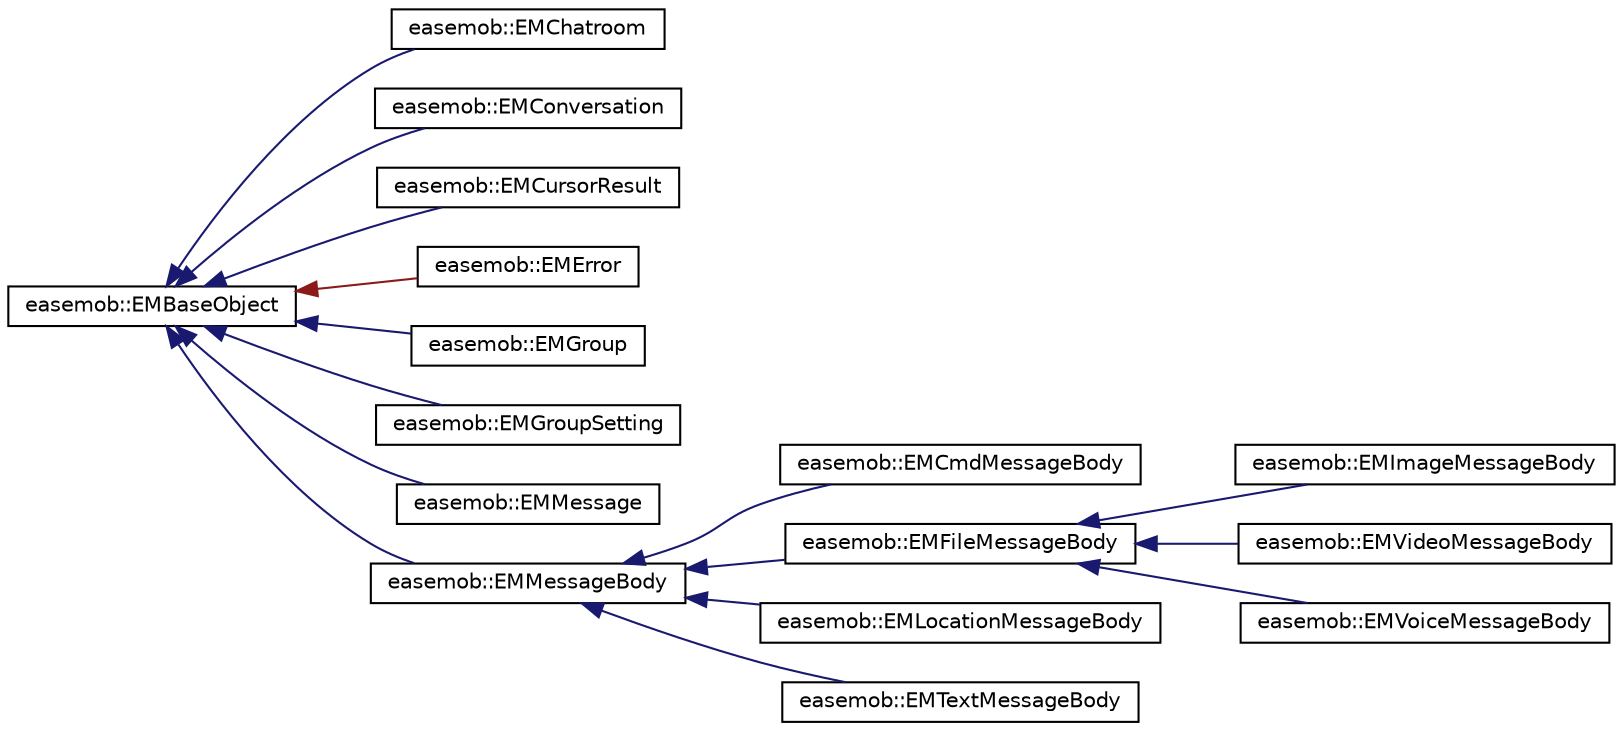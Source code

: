 digraph "Graphical Class Hierarchy"
{
  edge [fontname="Helvetica",fontsize="10",labelfontname="Helvetica",labelfontsize="10"];
  node [fontname="Helvetica",fontsize="10",shape=record];
  rankdir="LR";
  Node1 [label="easemob::EMBaseObject",height=0.2,width=0.4,color="black", fillcolor="white", style="filled",URL="$classeasemob_1_1EMBaseObject.html"];
  Node1 -> Node2 [dir="back",color="midnightblue",fontsize="10",style="solid",fontname="Helvetica"];
  Node2 [label="easemob::EMChatroom",height=0.2,width=0.4,color="black", fillcolor="white", style="filled",URL="$classeasemob_1_1EMChatroom.html"];
  Node1 -> Node3 [dir="back",color="midnightblue",fontsize="10",style="solid",fontname="Helvetica"];
  Node3 [label="easemob::EMConversation",height=0.2,width=0.4,color="black", fillcolor="white", style="filled",URL="$classeasemob_1_1EMConversation.html"];
  Node1 -> Node4 [dir="back",color="midnightblue",fontsize="10",style="solid",fontname="Helvetica"];
  Node4 [label="easemob::EMCursorResult",height=0.2,width=0.4,color="black", fillcolor="white", style="filled",URL="$classeasemob_1_1EMCursorResult.html"];
  Node1 -> Node5 [dir="back",color="firebrick4",fontsize="10",style="solid",fontname="Helvetica"];
  Node5 [label="easemob::EMError",height=0.2,width=0.4,color="black", fillcolor="white", style="filled",URL="$classeasemob_1_1EMError.html"];
  Node1 -> Node6 [dir="back",color="midnightblue",fontsize="10",style="solid",fontname="Helvetica"];
  Node6 [label="easemob::EMGroup",height=0.2,width=0.4,color="black", fillcolor="white", style="filled",URL="$classeasemob_1_1EMGroup.html"];
  Node1 -> Node7 [dir="back",color="midnightblue",fontsize="10",style="solid",fontname="Helvetica"];
  Node7 [label="easemob::EMGroupSetting",height=0.2,width=0.4,color="black", fillcolor="white", style="filled",URL="$classeasemob_1_1EMGroupSetting.html"];
  Node1 -> Node8 [dir="back",color="midnightblue",fontsize="10",style="solid",fontname="Helvetica"];
  Node8 [label="easemob::EMMessage",height=0.2,width=0.4,color="black", fillcolor="white", style="filled",URL="$classeasemob_1_1EMMessage.html"];
  Node1 -> Node9 [dir="back",color="midnightblue",fontsize="10",style="solid",fontname="Helvetica"];
  Node9 [label="easemob::EMMessageBody",height=0.2,width=0.4,color="black", fillcolor="white", style="filled",URL="$classeasemob_1_1EMMessageBody.html"];
  Node9 -> Node10 [dir="back",color="midnightblue",fontsize="10",style="solid",fontname="Helvetica"];
  Node10 [label="easemob::EMCmdMessageBody",height=0.2,width=0.4,color="black", fillcolor="white", style="filled",URL="$classeasemob_1_1EMCmdMessageBody.html"];
  Node9 -> Node11 [dir="back",color="midnightblue",fontsize="10",style="solid",fontname="Helvetica"];
  Node11 [label="easemob::EMFileMessageBody",height=0.2,width=0.4,color="black", fillcolor="white", style="filled",URL="$classeasemob_1_1EMFileMessageBody.html"];
  Node11 -> Node12 [dir="back",color="midnightblue",fontsize="10",style="solid",fontname="Helvetica"];
  Node12 [label="easemob::EMImageMessageBody",height=0.2,width=0.4,color="black", fillcolor="white", style="filled",URL="$classeasemob_1_1EMImageMessageBody.html"];
  Node11 -> Node13 [dir="back",color="midnightblue",fontsize="10",style="solid",fontname="Helvetica"];
  Node13 [label="easemob::EMVideoMessageBody",height=0.2,width=0.4,color="black", fillcolor="white", style="filled",URL="$classeasemob_1_1EMVideoMessageBody.html"];
  Node11 -> Node14 [dir="back",color="midnightblue",fontsize="10",style="solid",fontname="Helvetica"];
  Node14 [label="easemob::EMVoiceMessageBody",height=0.2,width=0.4,color="black", fillcolor="white", style="filled",URL="$classeasemob_1_1EMVoiceMessageBody.html"];
  Node9 -> Node15 [dir="back",color="midnightblue",fontsize="10",style="solid",fontname="Helvetica"];
  Node15 [label="easemob::EMLocationMessageBody",height=0.2,width=0.4,color="black", fillcolor="white", style="filled",URL="$classeasemob_1_1EMLocationMessageBody.html"];
  Node9 -> Node16 [dir="back",color="midnightblue",fontsize="10",style="solid",fontname="Helvetica"];
  Node16 [label="easemob::EMTextMessageBody",height=0.2,width=0.4,color="black", fillcolor="white", style="filled",URL="$classeasemob_1_1EMTextMessageBody.html"];
}
